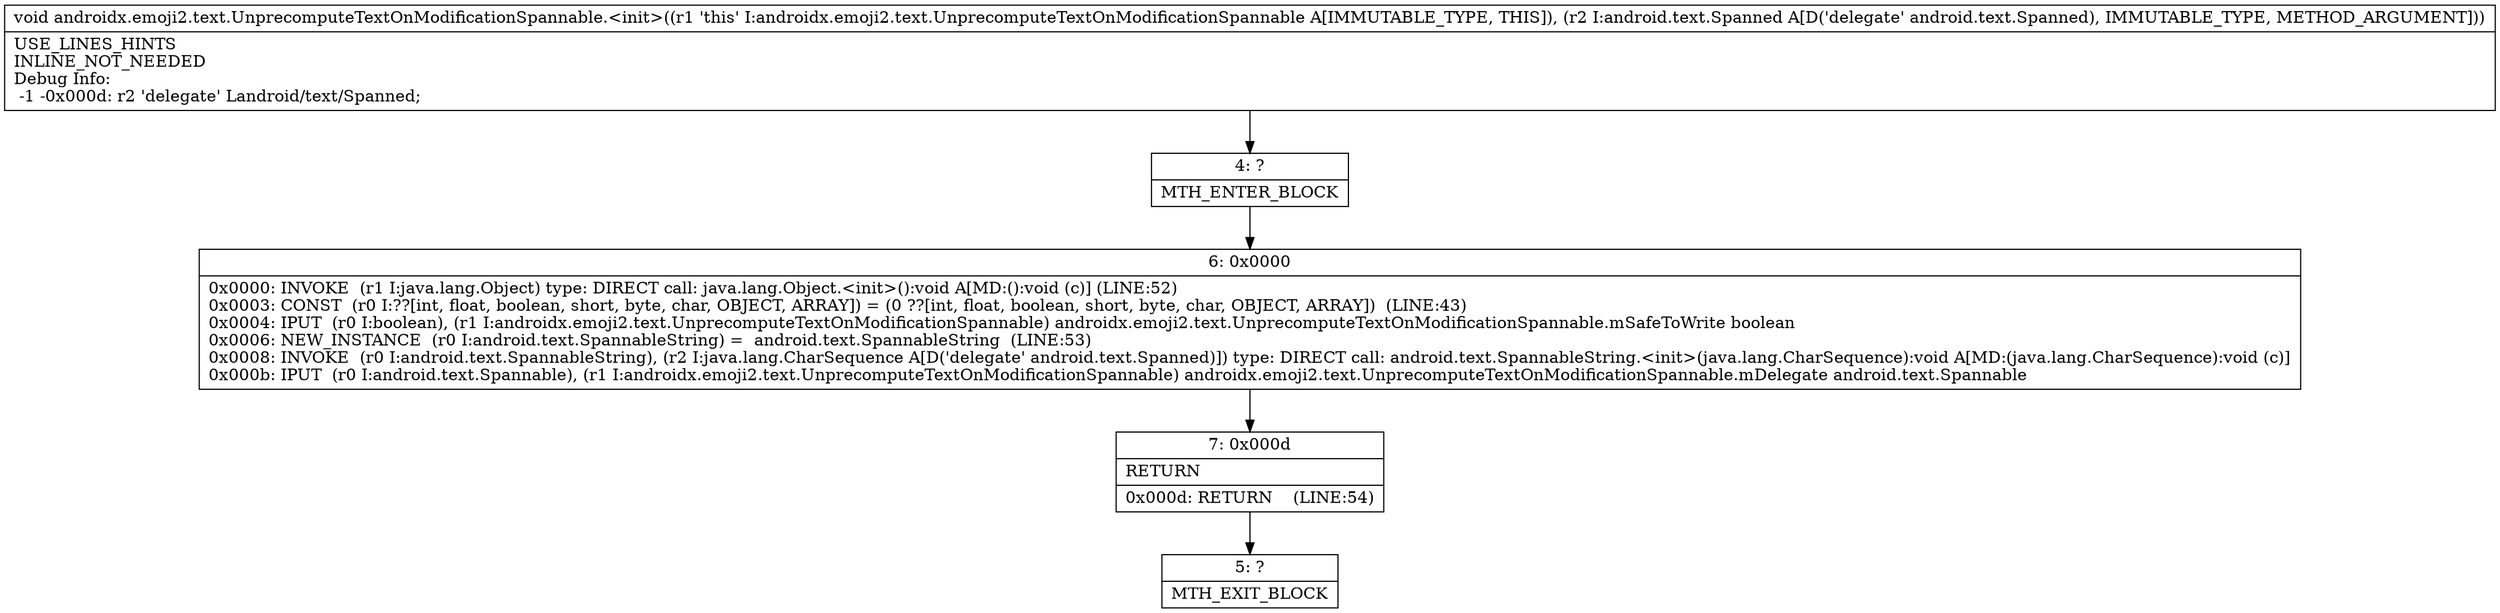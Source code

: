 digraph "CFG forandroidx.emoji2.text.UnprecomputeTextOnModificationSpannable.\<init\>(Landroid\/text\/Spanned;)V" {
Node_4 [shape=record,label="{4\:\ ?|MTH_ENTER_BLOCK\l}"];
Node_6 [shape=record,label="{6\:\ 0x0000|0x0000: INVOKE  (r1 I:java.lang.Object) type: DIRECT call: java.lang.Object.\<init\>():void A[MD:():void (c)] (LINE:52)\l0x0003: CONST  (r0 I:??[int, float, boolean, short, byte, char, OBJECT, ARRAY]) = (0 ??[int, float, boolean, short, byte, char, OBJECT, ARRAY])  (LINE:43)\l0x0004: IPUT  (r0 I:boolean), (r1 I:androidx.emoji2.text.UnprecomputeTextOnModificationSpannable) androidx.emoji2.text.UnprecomputeTextOnModificationSpannable.mSafeToWrite boolean \l0x0006: NEW_INSTANCE  (r0 I:android.text.SpannableString) =  android.text.SpannableString  (LINE:53)\l0x0008: INVOKE  (r0 I:android.text.SpannableString), (r2 I:java.lang.CharSequence A[D('delegate' android.text.Spanned)]) type: DIRECT call: android.text.SpannableString.\<init\>(java.lang.CharSequence):void A[MD:(java.lang.CharSequence):void (c)]\l0x000b: IPUT  (r0 I:android.text.Spannable), (r1 I:androidx.emoji2.text.UnprecomputeTextOnModificationSpannable) androidx.emoji2.text.UnprecomputeTextOnModificationSpannable.mDelegate android.text.Spannable \l}"];
Node_7 [shape=record,label="{7\:\ 0x000d|RETURN\l|0x000d: RETURN    (LINE:54)\l}"];
Node_5 [shape=record,label="{5\:\ ?|MTH_EXIT_BLOCK\l}"];
MethodNode[shape=record,label="{void androidx.emoji2.text.UnprecomputeTextOnModificationSpannable.\<init\>((r1 'this' I:androidx.emoji2.text.UnprecomputeTextOnModificationSpannable A[IMMUTABLE_TYPE, THIS]), (r2 I:android.text.Spanned A[D('delegate' android.text.Spanned), IMMUTABLE_TYPE, METHOD_ARGUMENT]))  | USE_LINES_HINTS\lINLINE_NOT_NEEDED\lDebug Info:\l  \-1 \-0x000d: r2 'delegate' Landroid\/text\/Spanned;\l}"];
MethodNode -> Node_4;Node_4 -> Node_6;
Node_6 -> Node_7;
Node_7 -> Node_5;
}

